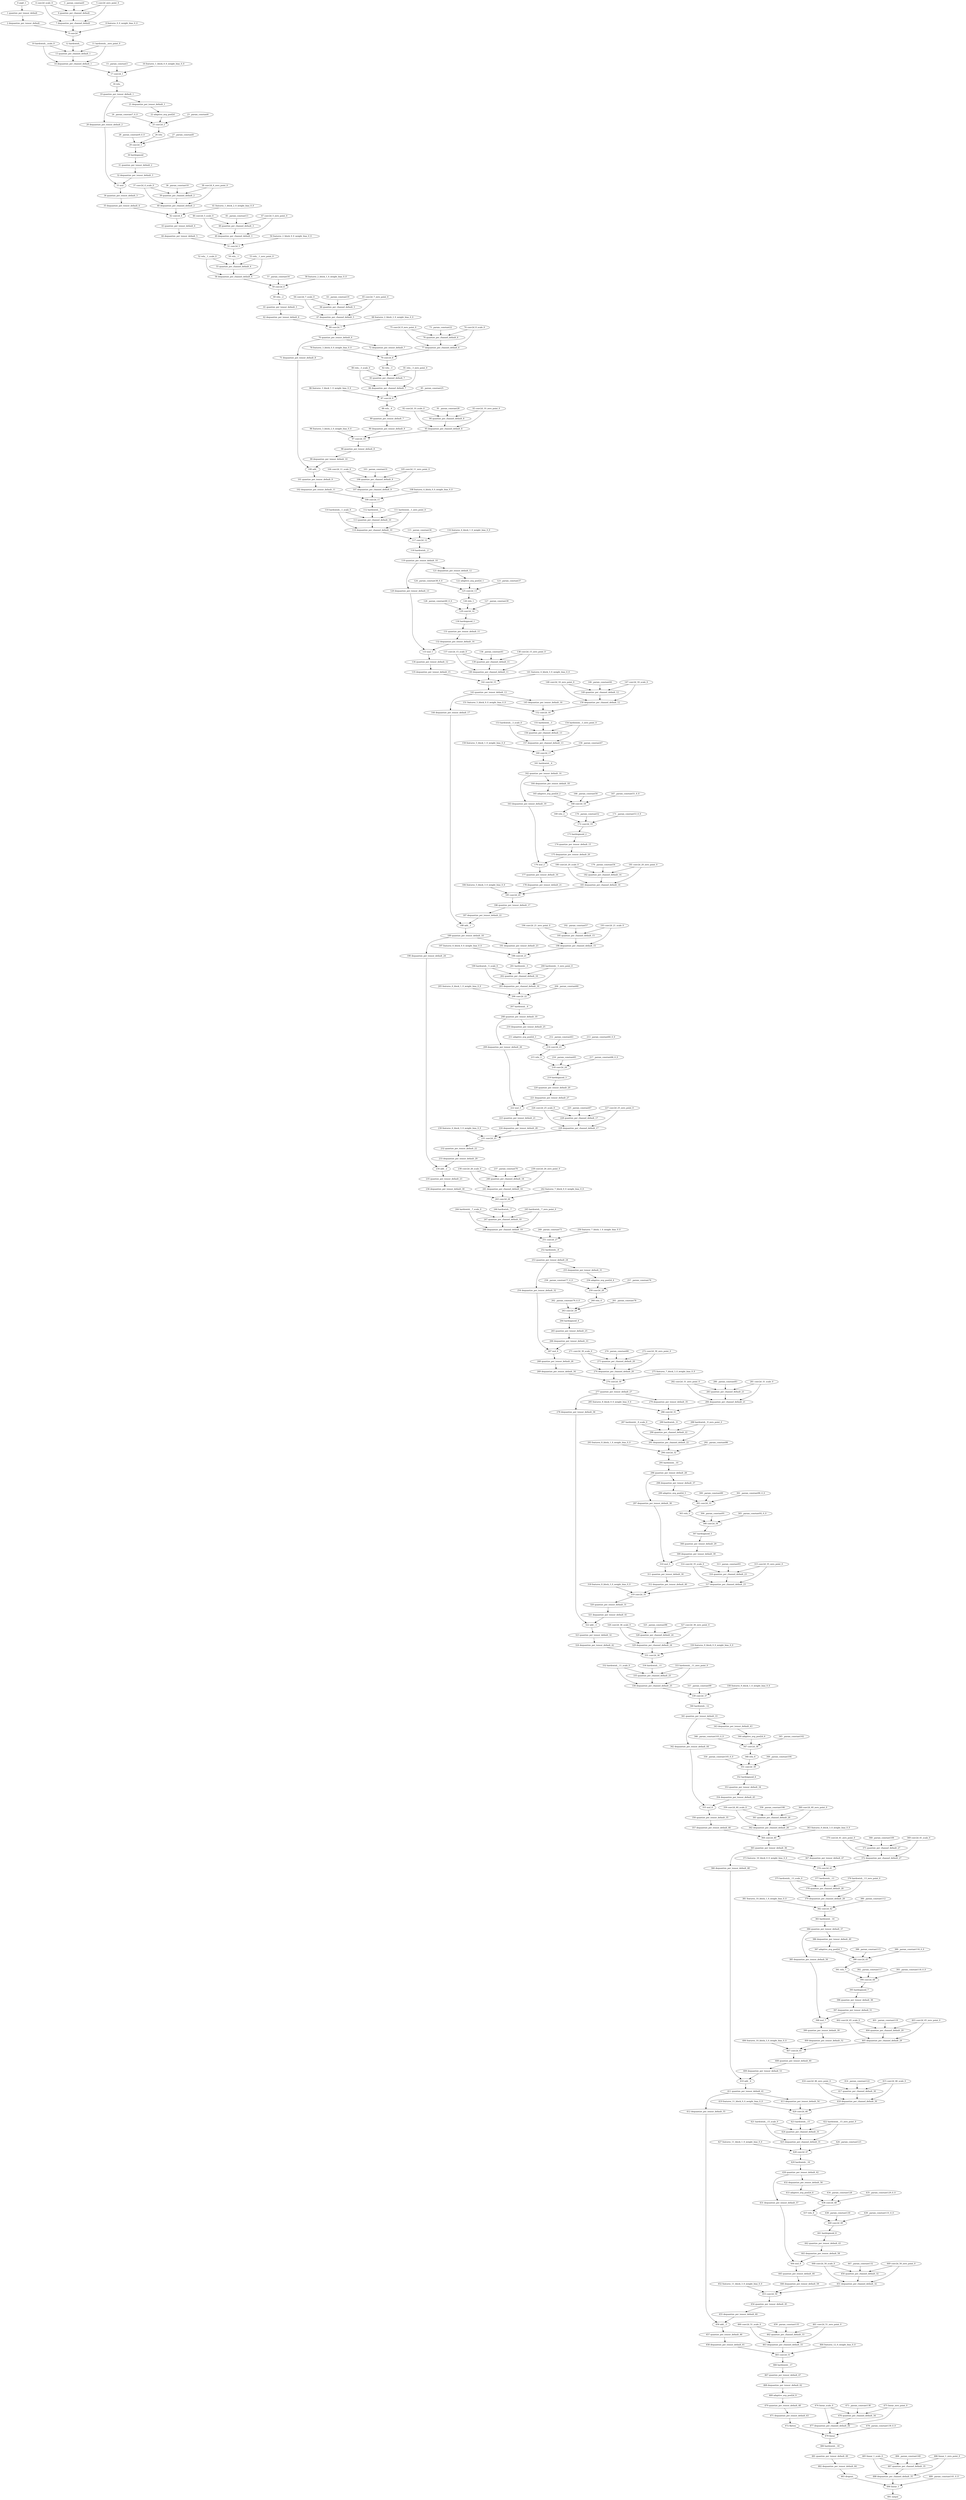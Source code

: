 strict digraph  {
"0 arg0_1" [id=0, type=input];
"1 quantize_per_tensor_default" [id=1, type=quantize_per_tensor];
"2 dequantize_per_tensor_default" [id=2, type=dequantize_per_tensor];
"3 _param_constant0" [id=3, type=get_attr];
"4 conv2d_scale_0" [id=4, type=get_attr];
"5 conv2d_zero_point_0" [id=5, type=get_attr];
"6 quantize_per_channel_default" [id=6, type=quantize_per_channel];
"7 dequantize_per_channel_default" [id=7, type=dequantize_per_channel];
"8 features_0_0_weight_bias_0_0" [id=8, type=get_attr];
"9 conv2d" [id=9, type=conv2d];
"10 hardswish__scale_0" [id=10, type=get_attr];
"11 hardswish__zero_point_0" [id=11, type=get_attr];
"12 hardswish_" [id=12, type=hardswish_];
"13 quantize_per_channel_default_1" [id=13, type=quantize_per_channel];
"14 dequantize_per_channel_default_1" [id=14, type=dequantize_per_channel];
"15 _param_constant3" [id=15, type=get_attr];
"16 features_1_block_0_0_weight_bias_0_0" [id=16, type=get_attr];
"17 conv2d_1" [id=17, type=conv2d];
"18 relu_" [id=18, type=relu_];
"19 quantize_per_tensor_default_1" [id=19, type=quantize_per_tensor];
"20 dequantize_per_tensor_default_2" [id=20, type=dequantize_per_tensor];
"21 dequantize_per_tensor_default_1" [id=21, type=dequantize_per_tensor];
"22 adaptive_avg_pool2d" [id=22, type=adaptive_avg_pool2d];
"23 _param_constant6" [id=23, type=get_attr];
"24 _param_constant7_0_0" [id=24, type=get_attr];
"25 conv2d_2" [id=25, type=conv2d];
"26 relu" [id=26, type=relu];
"27 _param_constant8" [id=27, type=get_attr];
"28 _param_constant9_0_0" [id=28, type=get_attr];
"29 conv2d_3" [id=29, type=conv2d];
"30 hardsigmoid" [id=30, type=hardsigmoid];
"31 quantize_per_tensor_default_2" [id=31, type=quantize_per_tensor];
"32 dequantize_per_tensor_default_3" [id=32, type=dequantize_per_tensor];
"33 mul" [id=33, type=mul];
"34 quantize_per_tensor_default_3" [id=34, type=quantize_per_tensor];
"35 dequantize_per_tensor_default_4" [id=35, type=dequantize_per_tensor];
"36 _param_constant10" [id=36, type=get_attr];
"37 conv2d_4_scale_0" [id=37, type=get_attr];
"38 conv2d_4_zero_point_0" [id=38, type=get_attr];
"39 quantize_per_channel_default_2" [id=39, type=quantize_per_channel];
"40 dequantize_per_channel_default_2" [id=40, type=dequantize_per_channel];
"41 features_1_block_2_0_weight_bias_0_0" [id=41, type=get_attr];
"42 conv2d_4" [id=42, type=conv2d];
"43 quantize_per_tensor_default_4" [id=43, type=quantize_per_tensor];
"44 dequantize_per_tensor_default_5" [id=44, type=dequantize_per_tensor];
"45 _param_constant13" [id=45, type=get_attr];
"46 conv2d_5_scale_0" [id=46, type=get_attr];
"47 conv2d_5_zero_point_0" [id=47, type=get_attr];
"48 quantize_per_channel_default_3" [id=48, type=quantize_per_channel];
"49 dequantize_per_channel_default_3" [id=49, type=dequantize_per_channel];
"50 features_2_block_0_0_weight_bias_0_0" [id=50, type=get_attr];
"51 conv2d_5" [id=51, type=conv2d];
"52 relu__1_scale_0" [id=52, type=get_attr];
"53 relu__1_zero_point_0" [id=53, type=get_attr];
"54 relu__1" [id=54, type=relu_];
"55 quantize_per_channel_default_4" [id=55, type=quantize_per_channel];
"56 dequantize_per_channel_default_4" [id=56, type=dequantize_per_channel];
"57 _param_constant16" [id=57, type=get_attr];
"58 features_2_block_1_0_weight_bias_0_0" [id=58, type=get_attr];
"59 conv2d_6" [id=59, type=conv2d];
"60 relu__2" [id=60, type=relu_];
"61 quantize_per_tensor_default_5" [id=61, type=quantize_per_tensor];
"62 dequantize_per_tensor_default_6" [id=62, type=dequantize_per_tensor];
"63 _param_constant19" [id=63, type=get_attr];
"64 conv2d_7_scale_0" [id=64, type=get_attr];
"65 conv2d_7_zero_point_0" [id=65, type=get_attr];
"66 quantize_per_channel_default_5" [id=66, type=quantize_per_channel];
"67 dequantize_per_channel_default_5" [id=67, type=dequantize_per_channel];
"68 features_2_block_2_0_weight_bias_0_0" [id=68, type=get_attr];
"69 conv2d_7" [id=69, type=conv2d];
"70 quantize_per_tensor_default_6" [id=70, type=quantize_per_tensor];
"71 dequantize_per_tensor_default_8" [id=71, type=dequantize_per_tensor];
"72 dequantize_per_tensor_default_7" [id=72, type=dequantize_per_tensor];
"73 _param_constant22" [id=73, type=get_attr];
"74 conv2d_8_scale_0" [id=74, type=get_attr];
"75 conv2d_8_zero_point_0" [id=75, type=get_attr];
"76 quantize_per_channel_default_6" [id=76, type=quantize_per_channel];
"77 dequantize_per_channel_default_6" [id=77, type=dequantize_per_channel];
"78 features_3_block_0_0_weight_bias_0_0" [id=78, type=get_attr];
"79 conv2d_8" [id=79, type=conv2d];
"80 relu__3_scale_0" [id=80, type=get_attr];
"81 relu__3_zero_point_0" [id=81, type=get_attr];
"82 relu__3" [id=82, type=relu_];
"83 quantize_per_channel_default_7" [id=83, type=quantize_per_channel];
"84 dequantize_per_channel_default_7" [id=84, type=dequantize_per_channel];
"85 _param_constant25" [id=85, type=get_attr];
"86 features_3_block_1_0_weight_bias_0_0" [id=86, type=get_attr];
"87 conv2d_9" [id=87, type=conv2d];
"88 relu__4" [id=88, type=relu_];
"89 quantize_per_tensor_default_7" [id=89, type=quantize_per_tensor];
"90 dequantize_per_tensor_default_9" [id=90, type=dequantize_per_tensor];
"91 _param_constant28" [id=91, type=get_attr];
"92 conv2d_10_scale_0" [id=92, type=get_attr];
"93 conv2d_10_zero_point_0" [id=93, type=get_attr];
"94 quantize_per_channel_default_8" [id=94, type=quantize_per_channel];
"95 dequantize_per_channel_default_8" [id=95, type=dequantize_per_channel];
"96 features_3_block_2_0_weight_bias_0_0" [id=96, type=get_attr];
"97 conv2d_10" [id=97, type=conv2d];
"98 quantize_per_tensor_default_8" [id=98, type=quantize_per_tensor];
"99 dequantize_per_tensor_default_10" [id=99, type=dequantize_per_tensor];
"100 add_" [id=100, type=add_];
"101 quantize_per_tensor_default_9" [id=101, type=quantize_per_tensor];
"102 dequantize_per_tensor_default_11" [id=102, type=dequantize_per_tensor];
"103 _param_constant31" [id=103, type=get_attr];
"104 conv2d_11_scale_0" [id=104, type=get_attr];
"105 conv2d_11_zero_point_0" [id=105, type=get_attr];
"106 quantize_per_channel_default_9" [id=106, type=quantize_per_channel];
"107 dequantize_per_channel_default_9" [id=107, type=dequantize_per_channel];
"108 features_4_block_0_0_weight_bias_0_0" [id=108, type=get_attr];
"109 conv2d_11" [id=109, type=conv2d];
"110 hardswish__1_scale_0" [id=110, type=get_attr];
"111 hardswish__1_zero_point_0" [id=111, type=get_attr];
"112 hardswish__1" [id=112, type=hardswish_];
"113 quantize_per_channel_default_10" [id=113, type=quantize_per_channel];
"114 dequantize_per_channel_default_10" [id=114, type=dequantize_per_channel];
"115 _param_constant34" [id=115, type=get_attr];
"116 features_4_block_1_0_weight_bias_0_0" [id=116, type=get_attr];
"117 conv2d_12" [id=117, type=conv2d];
"118 hardswish__2" [id=118, type=hardswish_];
"119 quantize_per_tensor_default_10" [id=119, type=quantize_per_tensor];
"120 dequantize_per_tensor_default_13" [id=120, type=dequantize_per_tensor];
"121 dequantize_per_tensor_default_12" [id=121, type=dequantize_per_tensor];
"122 adaptive_avg_pool2d_1" [id=122, type=adaptive_avg_pool2d];
"123 _param_constant37" [id=123, type=get_attr];
"124 _param_constant38_0_0" [id=124, type=get_attr];
"125 conv2d_13" [id=125, type=conv2d];
"126 relu_1" [id=126, type=relu];
"127 _param_constant39" [id=127, type=get_attr];
"128 _param_constant40_0_0" [id=128, type=get_attr];
"129 conv2d_14" [id=129, type=conv2d];
"130 hardsigmoid_1" [id=130, type=hardsigmoid];
"131 quantize_per_tensor_default_11" [id=131, type=quantize_per_tensor];
"132 dequantize_per_tensor_default_14" [id=132, type=dequantize_per_tensor];
"133 mul_1" [id=133, type=mul];
"134 quantize_per_tensor_default_12" [id=134, type=quantize_per_tensor];
"135 dequantize_per_tensor_default_15" [id=135, type=dequantize_per_tensor];
"136 _param_constant41" [id=136, type=get_attr];
"137 conv2d_15_scale_0" [id=137, type=get_attr];
"138 conv2d_15_zero_point_0" [id=138, type=get_attr];
"139 quantize_per_channel_default_11" [id=139, type=quantize_per_channel];
"140 dequantize_per_channel_default_11" [id=140, type=dequantize_per_channel];
"141 features_4_block_3_0_weight_bias_0_0" [id=141, type=get_attr];
"142 conv2d_15" [id=142, type=conv2d];
"143 quantize_per_tensor_default_13" [id=143, type=quantize_per_tensor];
"144 dequantize_per_tensor_default_17" [id=144, type=dequantize_per_tensor];
"145 dequantize_per_tensor_default_16" [id=145, type=dequantize_per_tensor];
"146 _param_constant44" [id=146, type=get_attr];
"147 conv2d_16_scale_0" [id=147, type=get_attr];
"148 conv2d_16_zero_point_0" [id=148, type=get_attr];
"149 quantize_per_channel_default_12" [id=149, type=quantize_per_channel];
"150 dequantize_per_channel_default_12" [id=150, type=dequantize_per_channel];
"151 features_5_block_0_0_weight_bias_0_0" [id=151, type=get_attr];
"152 conv2d_16" [id=152, type=conv2d];
"153 hardswish__3_scale_0" [id=153, type=get_attr];
"154 hardswish__3_zero_point_0" [id=154, type=get_attr];
"155 hardswish__3" [id=155, type=hardswish_];
"156 quantize_per_channel_default_13" [id=156, type=quantize_per_channel];
"157 dequantize_per_channel_default_13" [id=157, type=dequantize_per_channel];
"158 _param_constant47" [id=158, type=get_attr];
"159 features_5_block_1_0_weight_bias_0_0" [id=159, type=get_attr];
"160 conv2d_17" [id=160, type=conv2d];
"161 hardswish__4" [id=161, type=hardswish_];
"162 quantize_per_tensor_default_14" [id=162, type=quantize_per_tensor];
"163 dequantize_per_tensor_default_19" [id=163, type=dequantize_per_tensor];
"164 dequantize_per_tensor_default_18" [id=164, type=dequantize_per_tensor];
"165 adaptive_avg_pool2d_2" [id=165, type=adaptive_avg_pool2d];
"166 _param_constant50" [id=166, type=get_attr];
"167 _param_constant51_0_0" [id=167, type=get_attr];
"168 conv2d_18" [id=168, type=conv2d];
"169 relu_2" [id=169, type=relu];
"170 _param_constant52" [id=170, type=get_attr];
"171 _param_constant53_0_0" [id=171, type=get_attr];
"172 conv2d_19" [id=172, type=conv2d];
"173 hardsigmoid_2" [id=173, type=hardsigmoid];
"174 quantize_per_tensor_default_15" [id=174, type=quantize_per_tensor];
"175 dequantize_per_tensor_default_20" [id=175, type=dequantize_per_tensor];
"176 mul_2" [id=176, type=mul];
"177 quantize_per_tensor_default_16" [id=177, type=quantize_per_tensor];
"178 dequantize_per_tensor_default_21" [id=178, type=dequantize_per_tensor];
"179 _param_constant54" [id=179, type=get_attr];
"180 conv2d_20_scale_0" [id=180, type=get_attr];
"181 conv2d_20_zero_point_0" [id=181, type=get_attr];
"182 quantize_per_channel_default_14" [id=182, type=quantize_per_channel];
"183 dequantize_per_channel_default_14" [id=183, type=dequantize_per_channel];
"184 features_5_block_3_0_weight_bias_0_0" [id=184, type=get_attr];
"185 conv2d_20" [id=185, type=conv2d];
"186 quantize_per_tensor_default_17" [id=186, type=quantize_per_tensor];
"187 dequantize_per_tensor_default_22" [id=187, type=dequantize_per_tensor];
"188 add__1" [id=188, type=add_];
"189 quantize_per_tensor_default_18" [id=189, type=quantize_per_tensor];
"190 dequantize_per_tensor_default_24" [id=190, type=dequantize_per_tensor];
"191 dequantize_per_tensor_default_23" [id=191, type=dequantize_per_tensor];
"192 _param_constant57" [id=192, type=get_attr];
"193 conv2d_21_scale_0" [id=193, type=get_attr];
"194 conv2d_21_zero_point_0" [id=194, type=get_attr];
"195 quantize_per_channel_default_15" [id=195, type=quantize_per_channel];
"196 dequantize_per_channel_default_15" [id=196, type=dequantize_per_channel];
"197 features_6_block_0_0_weight_bias_0_0" [id=197, type=get_attr];
"198 conv2d_21" [id=198, type=conv2d];
"199 hardswish__5_scale_0" [id=199, type=get_attr];
"200 hardswish__5_zero_point_0" [id=200, type=get_attr];
"201 hardswish__5" [id=201, type=hardswish_];
"202 quantize_per_channel_default_16" [id=202, type=quantize_per_channel];
"203 dequantize_per_channel_default_16" [id=203, type=dequantize_per_channel];
"204 _param_constant60" [id=204, type=get_attr];
"205 features_6_block_1_0_weight_bias_0_0" [id=205, type=get_attr];
"206 conv2d_22" [id=206, type=conv2d];
"207 hardswish__6" [id=207, type=hardswish_];
"208 quantize_per_tensor_default_19" [id=208, type=quantize_per_tensor];
"209 dequantize_per_tensor_default_26" [id=209, type=dequantize_per_tensor];
"210 dequantize_per_tensor_default_25" [id=210, type=dequantize_per_tensor];
"211 adaptive_avg_pool2d_3" [id=211, type=adaptive_avg_pool2d];
"212 _param_constant63" [id=212, type=get_attr];
"213 _param_constant64_0_0" [id=213, type=get_attr];
"214 conv2d_23" [id=214, type=conv2d];
"215 relu_3" [id=215, type=relu];
"216 _param_constant65" [id=216, type=get_attr];
"217 _param_constant66_0_0" [id=217, type=get_attr];
"218 conv2d_24" [id=218, type=conv2d];
"219 hardsigmoid_3" [id=219, type=hardsigmoid];
"220 quantize_per_tensor_default_20" [id=220, type=quantize_per_tensor];
"221 dequantize_per_tensor_default_27" [id=221, type=dequantize_per_tensor];
"222 mul_3" [id=222, type=mul];
"223 quantize_per_tensor_default_21" [id=223, type=quantize_per_tensor];
"224 dequantize_per_tensor_default_28" [id=224, type=dequantize_per_tensor];
"225 _param_constant67" [id=225, type=get_attr];
"226 conv2d_25_scale_0" [id=226, type=get_attr];
"227 conv2d_25_zero_point_0" [id=227, type=get_attr];
"228 quantize_per_channel_default_17" [id=228, type=quantize_per_channel];
"229 dequantize_per_channel_default_17" [id=229, type=dequantize_per_channel];
"230 features_6_block_3_0_weight_bias_0_0" [id=230, type=get_attr];
"231 conv2d_25" [id=231, type=conv2d];
"232 quantize_per_tensor_default_22" [id=232, type=quantize_per_tensor];
"233 dequantize_per_tensor_default_29" [id=233, type=dequantize_per_tensor];
"234 add__2" [id=234, type=add_];
"235 quantize_per_tensor_default_23" [id=235, type=quantize_per_tensor];
"236 dequantize_per_tensor_default_30" [id=236, type=dequantize_per_tensor];
"237 _param_constant70" [id=237, type=get_attr];
"238 conv2d_26_scale_0" [id=238, type=get_attr];
"239 conv2d_26_zero_point_0" [id=239, type=get_attr];
"240 quantize_per_channel_default_18" [id=240, type=quantize_per_channel];
"241 dequantize_per_channel_default_18" [id=241, type=dequantize_per_channel];
"242 features_7_block_0_0_weight_bias_0_0" [id=242, type=get_attr];
"243 conv2d_26" [id=243, type=conv2d];
"244 hardswish__7_scale_0" [id=244, type=get_attr];
"245 hardswish__7_zero_point_0" [id=245, type=get_attr];
"246 hardswish__7" [id=246, type=hardswish_];
"247 quantize_per_channel_default_19" [id=247, type=quantize_per_channel];
"248 dequantize_per_channel_default_19" [id=248, type=dequantize_per_channel];
"249 _param_constant73" [id=249, type=get_attr];
"250 features_7_block_1_0_weight_bias_0_0" [id=250, type=get_attr];
"251 conv2d_27" [id=251, type=conv2d];
"252 hardswish__8" [id=252, type=hardswish_];
"253 quantize_per_tensor_default_24" [id=253, type=quantize_per_tensor];
"254 dequantize_per_tensor_default_32" [id=254, type=dequantize_per_tensor];
"255 dequantize_per_tensor_default_31" [id=255, type=dequantize_per_tensor];
"256 adaptive_avg_pool2d_4" [id=256, type=adaptive_avg_pool2d];
"257 _param_constant76" [id=257, type=get_attr];
"258 _param_constant77_0_0" [id=258, type=get_attr];
"259 conv2d_28" [id=259, type=conv2d];
"260 relu_4" [id=260, type=relu];
"261 _param_constant78" [id=261, type=get_attr];
"262 _param_constant79_0_0" [id=262, type=get_attr];
"263 conv2d_29" [id=263, type=conv2d];
"264 hardsigmoid_4" [id=264, type=hardsigmoid];
"265 quantize_per_tensor_default_25" [id=265, type=quantize_per_tensor];
"266 dequantize_per_tensor_default_33" [id=266, type=dequantize_per_tensor];
"267 mul_4" [id=267, type=mul];
"268 quantize_per_tensor_default_26" [id=268, type=quantize_per_tensor];
"269 dequantize_per_tensor_default_34" [id=269, type=dequantize_per_tensor];
"270 _param_constant80" [id=270, type=get_attr];
"271 conv2d_30_scale_0" [id=271, type=get_attr];
"272 conv2d_30_zero_point_0" [id=272, type=get_attr];
"273 quantize_per_channel_default_20" [id=273, type=quantize_per_channel];
"274 dequantize_per_channel_default_20" [id=274, type=dequantize_per_channel];
"275 features_7_block_3_0_weight_bias_0_0" [id=275, type=get_attr];
"276 conv2d_30" [id=276, type=conv2d];
"277 quantize_per_tensor_default_27" [id=277, type=quantize_per_tensor];
"278 dequantize_per_tensor_default_36" [id=278, type=dequantize_per_tensor];
"279 dequantize_per_tensor_default_35" [id=279, type=dequantize_per_tensor];
"280 _param_constant83" [id=280, type=get_attr];
"281 conv2d_31_scale_0" [id=281, type=get_attr];
"282 conv2d_31_zero_point_0" [id=282, type=get_attr];
"283 quantize_per_channel_default_21" [id=283, type=quantize_per_channel];
"284 dequantize_per_channel_default_21" [id=284, type=dequantize_per_channel];
"285 features_8_block_0_0_weight_bias_0_0" [id=285, type=get_attr];
"286 conv2d_31" [id=286, type=conv2d];
"287 hardswish__9_scale_0" [id=287, type=get_attr];
"288 hardswish__9_zero_point_0" [id=288, type=get_attr];
"289 hardswish__9" [id=289, type=hardswish_];
"290 quantize_per_channel_default_22" [id=290, type=quantize_per_channel];
"291 dequantize_per_channel_default_22" [id=291, type=dequantize_per_channel];
"292 _param_constant86" [id=292, type=get_attr];
"293 features_8_block_1_0_weight_bias_0_0" [id=293, type=get_attr];
"294 conv2d_32" [id=294, type=conv2d];
"295 hardswish__10" [id=295, type=hardswish_];
"296 quantize_per_tensor_default_28" [id=296, type=quantize_per_tensor];
"297 dequantize_per_tensor_default_38" [id=297, type=dequantize_per_tensor];
"298 dequantize_per_tensor_default_37" [id=298, type=dequantize_per_tensor];
"299 adaptive_avg_pool2d_5" [id=299, type=adaptive_avg_pool2d];
"300 _param_constant89" [id=300, type=get_attr];
"301 _param_constant90_0_0" [id=301, type=get_attr];
"302 conv2d_33" [id=302, type=conv2d];
"303 relu_5" [id=303, type=relu];
"304 _param_constant91" [id=304, type=get_attr];
"305 _param_constant92_0_0" [id=305, type=get_attr];
"306 conv2d_34" [id=306, type=conv2d];
"307 hardsigmoid_5" [id=307, type=hardsigmoid];
"308 quantize_per_tensor_default_29" [id=308, type=quantize_per_tensor];
"309 dequantize_per_tensor_default_39" [id=309, type=dequantize_per_tensor];
"310 mul_5" [id=310, type=mul];
"311 quantize_per_tensor_default_30" [id=311, type=quantize_per_tensor];
"312 dequantize_per_tensor_default_40" [id=312, type=dequantize_per_tensor];
"313 _param_constant93" [id=313, type=get_attr];
"314 conv2d_35_scale_0" [id=314, type=get_attr];
"315 conv2d_35_zero_point_0" [id=315, type=get_attr];
"316 quantize_per_channel_default_23" [id=316, type=quantize_per_channel];
"317 dequantize_per_channel_default_23" [id=317, type=dequantize_per_channel];
"318 features_8_block_3_0_weight_bias_0_0" [id=318, type=get_attr];
"319 conv2d_35" [id=319, type=conv2d];
"320 quantize_per_tensor_default_31" [id=320, type=quantize_per_tensor];
"321 dequantize_per_tensor_default_41" [id=321, type=dequantize_per_tensor];
"322 add__3" [id=322, type=add_];
"323 quantize_per_tensor_default_32" [id=323, type=quantize_per_tensor];
"324 dequantize_per_tensor_default_42" [id=324, type=dequantize_per_tensor];
"325 _param_constant96" [id=325, type=get_attr];
"326 conv2d_36_scale_0" [id=326, type=get_attr];
"327 conv2d_36_zero_point_0" [id=327, type=get_attr];
"328 quantize_per_channel_default_24" [id=328, type=quantize_per_channel];
"329 dequantize_per_channel_default_24" [id=329, type=dequantize_per_channel];
"330 features_9_block_0_0_weight_bias_0_0" [id=330, type=get_attr];
"331 conv2d_36" [id=331, type=conv2d];
"332 hardswish__11_scale_0" [id=332, type=get_attr];
"333 hardswish__11_zero_point_0" [id=333, type=get_attr];
"334 hardswish__11" [id=334, type=hardswish_];
"335 quantize_per_channel_default_25" [id=335, type=quantize_per_channel];
"336 dequantize_per_channel_default_25" [id=336, type=dequantize_per_channel];
"337 _param_constant99" [id=337, type=get_attr];
"338 features_9_block_1_0_weight_bias_0_0" [id=338, type=get_attr];
"339 conv2d_37" [id=339, type=conv2d];
"340 hardswish__12" [id=340, type=hardswish_];
"341 quantize_per_tensor_default_33" [id=341, type=quantize_per_tensor];
"342 dequantize_per_tensor_default_44" [id=342, type=dequantize_per_tensor];
"343 dequantize_per_tensor_default_43" [id=343, type=dequantize_per_tensor];
"344 adaptive_avg_pool2d_6" [id=344, type=adaptive_avg_pool2d];
"345 _param_constant102" [id=345, type=get_attr];
"346 _param_constant103_0_0" [id=346, type=get_attr];
"347 conv2d_38" [id=347, type=conv2d];
"348 relu_6" [id=348, type=relu];
"349 _param_constant104" [id=349, type=get_attr];
"350 _param_constant105_0_0" [id=350, type=get_attr];
"351 conv2d_39" [id=351, type=conv2d];
"352 hardsigmoid_6" [id=352, type=hardsigmoid];
"353 quantize_per_tensor_default_34" [id=353, type=quantize_per_tensor];
"354 dequantize_per_tensor_default_45" [id=354, type=dequantize_per_tensor];
"355 mul_6" [id=355, type=mul];
"356 quantize_per_tensor_default_35" [id=356, type=quantize_per_tensor];
"357 dequantize_per_tensor_default_46" [id=357, type=dequantize_per_tensor];
"358 _param_constant106" [id=358, type=get_attr];
"359 conv2d_40_scale_0" [id=359, type=get_attr];
"360 conv2d_40_zero_point_0" [id=360, type=get_attr];
"361 quantize_per_channel_default_26" [id=361, type=quantize_per_channel];
"362 dequantize_per_channel_default_26" [id=362, type=dequantize_per_channel];
"363 features_9_block_3_0_weight_bias_0_0" [id=363, type=get_attr];
"364 conv2d_40" [id=364, type=conv2d];
"365 quantize_per_tensor_default_36" [id=365, type=quantize_per_tensor];
"366 dequantize_per_tensor_default_48" [id=366, type=dequantize_per_tensor];
"367 dequantize_per_tensor_default_47" [id=367, type=dequantize_per_tensor];
"368 _param_constant109" [id=368, type=get_attr];
"369 conv2d_41_scale_0" [id=369, type=get_attr];
"370 conv2d_41_zero_point_0" [id=370, type=get_attr];
"371 quantize_per_channel_default_27" [id=371, type=quantize_per_channel];
"372 dequantize_per_channel_default_27" [id=372, type=dequantize_per_channel];
"373 features_10_block_0_0_weight_bias_0_0" [id=373, type=get_attr];
"374 conv2d_41" [id=374, type=conv2d];
"375 hardswish__13_scale_0" [id=375, type=get_attr];
"376 hardswish__13_zero_point_0" [id=376, type=get_attr];
"377 hardswish__13" [id=377, type=hardswish_];
"378 quantize_per_channel_default_28" [id=378, type=quantize_per_channel];
"379 dequantize_per_channel_default_28" [id=379, type=dequantize_per_channel];
"380 _param_constant112" [id=380, type=get_attr];
"381 features_10_block_1_0_weight_bias_0_0" [id=381, type=get_attr];
"382 conv2d_42" [id=382, type=conv2d];
"383 hardswish__14" [id=383, type=hardswish_];
"384 quantize_per_tensor_default_37" [id=384, type=quantize_per_tensor];
"385 dequantize_per_tensor_default_50" [id=385, type=dequantize_per_tensor];
"386 dequantize_per_tensor_default_49" [id=386, type=dequantize_per_tensor];
"387 adaptive_avg_pool2d_7" [id=387, type=adaptive_avg_pool2d];
"388 _param_constant115" [id=388, type=get_attr];
"389 _param_constant116_0_0" [id=389, type=get_attr];
"390 conv2d_43" [id=390, type=conv2d];
"391 relu_7" [id=391, type=relu];
"392 _param_constant117" [id=392, type=get_attr];
"393 _param_constant118_0_0" [id=393, type=get_attr];
"394 conv2d_44" [id=394, type=conv2d];
"395 hardsigmoid_7" [id=395, type=hardsigmoid];
"396 quantize_per_tensor_default_38" [id=396, type=quantize_per_tensor];
"397 dequantize_per_tensor_default_51" [id=397, type=dequantize_per_tensor];
"398 mul_7" [id=398, type=mul];
"399 quantize_per_tensor_default_39" [id=399, type=quantize_per_tensor];
"400 dequantize_per_tensor_default_52" [id=400, type=dequantize_per_tensor];
"401 _param_constant119" [id=401, type=get_attr];
"402 conv2d_45_scale_0" [id=402, type=get_attr];
"403 conv2d_45_zero_point_0" [id=403, type=get_attr];
"404 quantize_per_channel_default_29" [id=404, type=quantize_per_channel];
"405 dequantize_per_channel_default_29" [id=405, type=dequantize_per_channel];
"406 features_10_block_3_0_weight_bias_0_0" [id=406, type=get_attr];
"407 conv2d_45" [id=407, type=conv2d];
"408 quantize_per_tensor_default_40" [id=408, type=quantize_per_tensor];
"409 dequantize_per_tensor_default_53" [id=409, type=dequantize_per_tensor];
"410 add__4" [id=410, type=add_];
"411 quantize_per_tensor_default_41" [id=411, type=quantize_per_tensor];
"412 dequantize_per_tensor_default_55" [id=412, type=dequantize_per_tensor];
"413 dequantize_per_tensor_default_54" [id=413, type=dequantize_per_tensor];
"414 _param_constant122" [id=414, type=get_attr];
"415 conv2d_46_scale_0" [id=415, type=get_attr];
"416 conv2d_46_zero_point_0" [id=416, type=get_attr];
"417 quantize_per_channel_default_30" [id=417, type=quantize_per_channel];
"418 dequantize_per_channel_default_30" [id=418, type=dequantize_per_channel];
"419 features_11_block_0_0_weight_bias_0_0" [id=419, type=get_attr];
"420 conv2d_46" [id=420, type=conv2d];
"421 hardswish__15_scale_0" [id=421, type=get_attr];
"422 hardswish__15_zero_point_0" [id=422, type=get_attr];
"423 hardswish__15" [id=423, type=hardswish_];
"424 quantize_per_channel_default_31" [id=424, type=quantize_per_channel];
"425 dequantize_per_channel_default_31" [id=425, type=dequantize_per_channel];
"426 _param_constant125" [id=426, type=get_attr];
"427 features_11_block_1_0_weight_bias_0_0" [id=427, type=get_attr];
"428 conv2d_47" [id=428, type=conv2d];
"429 hardswish__16" [id=429, type=hardswish_];
"430 quantize_per_tensor_default_42" [id=430, type=quantize_per_tensor];
"431 dequantize_per_tensor_default_57" [id=431, type=dequantize_per_tensor];
"432 dequantize_per_tensor_default_56" [id=432, type=dequantize_per_tensor];
"433 adaptive_avg_pool2d_8" [id=433, type=adaptive_avg_pool2d];
"434 _param_constant128" [id=434, type=get_attr];
"435 _param_constant129_0_0" [id=435, type=get_attr];
"436 conv2d_48" [id=436, type=conv2d];
"437 relu_8" [id=437, type=relu];
"438 _param_constant130" [id=438, type=get_attr];
"439 _param_constant131_0_0" [id=439, type=get_attr];
"440 conv2d_49" [id=440, type=conv2d];
"441 hardsigmoid_8" [id=441, type=hardsigmoid];
"442 quantize_per_tensor_default_43" [id=442, type=quantize_per_tensor];
"443 dequantize_per_tensor_default_58" [id=443, type=dequantize_per_tensor];
"444 mul_8" [id=444, type=mul];
"445 quantize_per_tensor_default_44" [id=445, type=quantize_per_tensor];
"446 dequantize_per_tensor_default_59" [id=446, type=dequantize_per_tensor];
"447 _param_constant132" [id=447, type=get_attr];
"448 conv2d_50_scale_0" [id=448, type=get_attr];
"449 conv2d_50_zero_point_0" [id=449, type=get_attr];
"450 quantize_per_channel_default_32" [id=450, type=quantize_per_channel];
"451 dequantize_per_channel_default_32" [id=451, type=dequantize_per_channel];
"452 features_11_block_3_0_weight_bias_0_0" [id=452, type=get_attr];
"453 conv2d_50" [id=453, type=conv2d];
"454 quantize_per_tensor_default_45" [id=454, type=quantize_per_tensor];
"455 dequantize_per_tensor_default_60" [id=455, type=dequantize_per_tensor];
"456 add__5" [id=456, type=add_];
"457 quantize_per_tensor_default_46" [id=457, type=quantize_per_tensor];
"458 dequantize_per_tensor_default_61" [id=458, type=dequantize_per_tensor];
"459 _param_constant135" [id=459, type=get_attr];
"460 conv2d_51_scale_0" [id=460, type=get_attr];
"461 conv2d_51_zero_point_0" [id=461, type=get_attr];
"462 quantize_per_channel_default_33" [id=462, type=quantize_per_channel];
"463 dequantize_per_channel_default_33" [id=463, type=dequantize_per_channel];
"464 features_12_0_weight_bias_0_0" [id=464, type=get_attr];
"465 conv2d_51" [id=465, type=conv2d];
"466 hardswish__17" [id=466, type=hardswish_];
"467 quantize_per_tensor_default_47" [id=467, type=quantize_per_tensor];
"468 dequantize_per_tensor_default_62" [id=468, type=dequantize_per_tensor];
"469 adaptive_avg_pool2d_9" [id=469, type=adaptive_avg_pool2d];
"470 quantize_per_tensor_default_48" [id=470, type=quantize_per_tensor];
"471 dequantize_per_tensor_default_63" [id=471, type=dequantize_per_tensor];
"472 flatten" [id=472, type=flatten];
"473 _param_constant138" [id=473, type=get_attr];
"474 linear_scale_0" [id=474, type=get_attr];
"475 linear_zero_point_0" [id=475, type=get_attr];
"476 quantize_per_channel_default_34" [id=476, type=quantize_per_channel];
"477 dequantize_per_channel_default_34" [id=477, type=dequantize_per_channel];
"478 _param_constant139_0_0" [id=478, type=get_attr];
"479 linear" [id=479, type=linear];
"480 hardswish__18" [id=480, type=hardswish_];
"481 quantize_per_tensor_default_49" [id=481, type=quantize_per_tensor];
"482 dequantize_per_tensor_default_64" [id=482, type=dequantize_per_tensor];
"483 dropout_" [id=483, type=dropout_];
"484 _param_constant140" [id=484, type=get_attr];
"485 linear_1_scale_0" [id=485, type=get_attr];
"486 linear_1_zero_point_0" [id=486, type=get_attr];
"487 quantize_per_channel_default_35" [id=487, type=quantize_per_channel];
"488 dequantize_per_channel_default_35" [id=488, type=dequantize_per_channel];
"489 _param_constant141_0_0" [id=489, type=get_attr];
"490 linear_1" [id=490, type=linear];
"491 output" [id=491, type=output];
"0 arg0_1" -> "1 quantize_per_tensor_default";
"1 quantize_per_tensor_default" -> "2 dequantize_per_tensor_default";
"2 dequantize_per_tensor_default" -> "9 conv2d";
"3 _param_constant0" -> "6 quantize_per_channel_default";
"4 conv2d_scale_0" -> "6 quantize_per_channel_default";
"4 conv2d_scale_0" -> "7 dequantize_per_channel_default";
"5 conv2d_zero_point_0" -> "6 quantize_per_channel_default";
"5 conv2d_zero_point_0" -> "7 dequantize_per_channel_default";
"6 quantize_per_channel_default" -> "7 dequantize_per_channel_default";
"7 dequantize_per_channel_default" -> "9 conv2d";
"8 features_0_0_weight_bias_0_0" -> "9 conv2d";
"9 conv2d" -> "12 hardswish_";
"10 hardswish__scale_0" -> "13 quantize_per_channel_default_1";
"10 hardswish__scale_0" -> "14 dequantize_per_channel_default_1";
"11 hardswish__zero_point_0" -> "13 quantize_per_channel_default_1";
"11 hardswish__zero_point_0" -> "14 dequantize_per_channel_default_1";
"12 hardswish_" -> "13 quantize_per_channel_default_1";
"13 quantize_per_channel_default_1" -> "14 dequantize_per_channel_default_1";
"14 dequantize_per_channel_default_1" -> "17 conv2d_1";
"15 _param_constant3" -> "17 conv2d_1";
"16 features_1_block_0_0_weight_bias_0_0" -> "17 conv2d_1";
"17 conv2d_1" -> "18 relu_";
"18 relu_" -> "19 quantize_per_tensor_default_1";
"19 quantize_per_tensor_default_1" -> "20 dequantize_per_tensor_default_2";
"19 quantize_per_tensor_default_1" -> "21 dequantize_per_tensor_default_1";
"20 dequantize_per_tensor_default_2" -> "33 mul";
"21 dequantize_per_tensor_default_1" -> "22 adaptive_avg_pool2d";
"22 adaptive_avg_pool2d" -> "25 conv2d_2";
"23 _param_constant6" -> "25 conv2d_2";
"24 _param_constant7_0_0" -> "25 conv2d_2";
"25 conv2d_2" -> "26 relu";
"26 relu" -> "29 conv2d_3";
"27 _param_constant8" -> "29 conv2d_3";
"28 _param_constant9_0_0" -> "29 conv2d_3";
"29 conv2d_3" -> "30 hardsigmoid";
"30 hardsigmoid" -> "31 quantize_per_tensor_default_2";
"31 quantize_per_tensor_default_2" -> "32 dequantize_per_tensor_default_3";
"32 dequantize_per_tensor_default_3" -> "33 mul";
"33 mul" -> "34 quantize_per_tensor_default_3";
"34 quantize_per_tensor_default_3" -> "35 dequantize_per_tensor_default_4";
"35 dequantize_per_tensor_default_4" -> "42 conv2d_4";
"36 _param_constant10" -> "39 quantize_per_channel_default_2";
"37 conv2d_4_scale_0" -> "39 quantize_per_channel_default_2";
"37 conv2d_4_scale_0" -> "40 dequantize_per_channel_default_2";
"38 conv2d_4_zero_point_0" -> "39 quantize_per_channel_default_2";
"38 conv2d_4_zero_point_0" -> "40 dequantize_per_channel_default_2";
"39 quantize_per_channel_default_2" -> "40 dequantize_per_channel_default_2";
"40 dequantize_per_channel_default_2" -> "42 conv2d_4";
"41 features_1_block_2_0_weight_bias_0_0" -> "42 conv2d_4";
"42 conv2d_4" -> "43 quantize_per_tensor_default_4";
"43 quantize_per_tensor_default_4" -> "44 dequantize_per_tensor_default_5";
"44 dequantize_per_tensor_default_5" -> "51 conv2d_5";
"45 _param_constant13" -> "48 quantize_per_channel_default_3";
"46 conv2d_5_scale_0" -> "48 quantize_per_channel_default_3";
"46 conv2d_5_scale_0" -> "49 dequantize_per_channel_default_3";
"47 conv2d_5_zero_point_0" -> "48 quantize_per_channel_default_3";
"47 conv2d_5_zero_point_0" -> "49 dequantize_per_channel_default_3";
"48 quantize_per_channel_default_3" -> "49 dequantize_per_channel_default_3";
"49 dequantize_per_channel_default_3" -> "51 conv2d_5";
"50 features_2_block_0_0_weight_bias_0_0" -> "51 conv2d_5";
"51 conv2d_5" -> "54 relu__1";
"52 relu__1_scale_0" -> "55 quantize_per_channel_default_4";
"52 relu__1_scale_0" -> "56 dequantize_per_channel_default_4";
"53 relu__1_zero_point_0" -> "55 quantize_per_channel_default_4";
"53 relu__1_zero_point_0" -> "56 dequantize_per_channel_default_4";
"54 relu__1" -> "55 quantize_per_channel_default_4";
"55 quantize_per_channel_default_4" -> "56 dequantize_per_channel_default_4";
"56 dequantize_per_channel_default_4" -> "59 conv2d_6";
"57 _param_constant16" -> "59 conv2d_6";
"58 features_2_block_1_0_weight_bias_0_0" -> "59 conv2d_6";
"59 conv2d_6" -> "60 relu__2";
"60 relu__2" -> "61 quantize_per_tensor_default_5";
"61 quantize_per_tensor_default_5" -> "62 dequantize_per_tensor_default_6";
"62 dequantize_per_tensor_default_6" -> "69 conv2d_7";
"63 _param_constant19" -> "66 quantize_per_channel_default_5";
"64 conv2d_7_scale_0" -> "66 quantize_per_channel_default_5";
"64 conv2d_7_scale_0" -> "67 dequantize_per_channel_default_5";
"65 conv2d_7_zero_point_0" -> "66 quantize_per_channel_default_5";
"65 conv2d_7_zero_point_0" -> "67 dequantize_per_channel_default_5";
"66 quantize_per_channel_default_5" -> "67 dequantize_per_channel_default_5";
"67 dequantize_per_channel_default_5" -> "69 conv2d_7";
"68 features_2_block_2_0_weight_bias_0_0" -> "69 conv2d_7";
"69 conv2d_7" -> "70 quantize_per_tensor_default_6";
"70 quantize_per_tensor_default_6" -> "71 dequantize_per_tensor_default_8";
"70 quantize_per_tensor_default_6" -> "72 dequantize_per_tensor_default_7";
"71 dequantize_per_tensor_default_8" -> "100 add_";
"72 dequantize_per_tensor_default_7" -> "79 conv2d_8";
"73 _param_constant22" -> "76 quantize_per_channel_default_6";
"74 conv2d_8_scale_0" -> "76 quantize_per_channel_default_6";
"74 conv2d_8_scale_0" -> "77 dequantize_per_channel_default_6";
"75 conv2d_8_zero_point_0" -> "76 quantize_per_channel_default_6";
"75 conv2d_8_zero_point_0" -> "77 dequantize_per_channel_default_6";
"76 quantize_per_channel_default_6" -> "77 dequantize_per_channel_default_6";
"77 dequantize_per_channel_default_6" -> "79 conv2d_8";
"78 features_3_block_0_0_weight_bias_0_0" -> "79 conv2d_8";
"79 conv2d_8" -> "82 relu__3";
"80 relu__3_scale_0" -> "83 quantize_per_channel_default_7";
"80 relu__3_scale_0" -> "84 dequantize_per_channel_default_7";
"81 relu__3_zero_point_0" -> "83 quantize_per_channel_default_7";
"81 relu__3_zero_point_0" -> "84 dequantize_per_channel_default_7";
"82 relu__3" -> "83 quantize_per_channel_default_7";
"83 quantize_per_channel_default_7" -> "84 dequantize_per_channel_default_7";
"84 dequantize_per_channel_default_7" -> "87 conv2d_9";
"85 _param_constant25" -> "87 conv2d_9";
"86 features_3_block_1_0_weight_bias_0_0" -> "87 conv2d_9";
"87 conv2d_9" -> "88 relu__4";
"88 relu__4" -> "89 quantize_per_tensor_default_7";
"89 quantize_per_tensor_default_7" -> "90 dequantize_per_tensor_default_9";
"90 dequantize_per_tensor_default_9" -> "97 conv2d_10";
"91 _param_constant28" -> "94 quantize_per_channel_default_8";
"92 conv2d_10_scale_0" -> "94 quantize_per_channel_default_8";
"92 conv2d_10_scale_0" -> "95 dequantize_per_channel_default_8";
"93 conv2d_10_zero_point_0" -> "94 quantize_per_channel_default_8";
"93 conv2d_10_zero_point_0" -> "95 dequantize_per_channel_default_8";
"94 quantize_per_channel_default_8" -> "95 dequantize_per_channel_default_8";
"95 dequantize_per_channel_default_8" -> "97 conv2d_10";
"96 features_3_block_2_0_weight_bias_0_0" -> "97 conv2d_10";
"97 conv2d_10" -> "98 quantize_per_tensor_default_8";
"98 quantize_per_tensor_default_8" -> "99 dequantize_per_tensor_default_10";
"99 dequantize_per_tensor_default_10" -> "100 add_";
"100 add_" -> "101 quantize_per_tensor_default_9";
"101 quantize_per_tensor_default_9" -> "102 dequantize_per_tensor_default_11";
"102 dequantize_per_tensor_default_11" -> "109 conv2d_11";
"103 _param_constant31" -> "106 quantize_per_channel_default_9";
"104 conv2d_11_scale_0" -> "106 quantize_per_channel_default_9";
"104 conv2d_11_scale_0" -> "107 dequantize_per_channel_default_9";
"105 conv2d_11_zero_point_0" -> "106 quantize_per_channel_default_9";
"105 conv2d_11_zero_point_0" -> "107 dequantize_per_channel_default_9";
"106 quantize_per_channel_default_9" -> "107 dequantize_per_channel_default_9";
"107 dequantize_per_channel_default_9" -> "109 conv2d_11";
"108 features_4_block_0_0_weight_bias_0_0" -> "109 conv2d_11";
"109 conv2d_11" -> "112 hardswish__1";
"110 hardswish__1_scale_0" -> "113 quantize_per_channel_default_10";
"110 hardswish__1_scale_0" -> "114 dequantize_per_channel_default_10";
"111 hardswish__1_zero_point_0" -> "113 quantize_per_channel_default_10";
"111 hardswish__1_zero_point_0" -> "114 dequantize_per_channel_default_10";
"112 hardswish__1" -> "113 quantize_per_channel_default_10";
"113 quantize_per_channel_default_10" -> "114 dequantize_per_channel_default_10";
"114 dequantize_per_channel_default_10" -> "117 conv2d_12";
"115 _param_constant34" -> "117 conv2d_12";
"116 features_4_block_1_0_weight_bias_0_0" -> "117 conv2d_12";
"117 conv2d_12" -> "118 hardswish__2";
"118 hardswish__2" -> "119 quantize_per_tensor_default_10";
"119 quantize_per_tensor_default_10" -> "120 dequantize_per_tensor_default_13";
"119 quantize_per_tensor_default_10" -> "121 dequantize_per_tensor_default_12";
"120 dequantize_per_tensor_default_13" -> "133 mul_1";
"121 dequantize_per_tensor_default_12" -> "122 adaptive_avg_pool2d_1";
"122 adaptive_avg_pool2d_1" -> "125 conv2d_13";
"123 _param_constant37" -> "125 conv2d_13";
"124 _param_constant38_0_0" -> "125 conv2d_13";
"125 conv2d_13" -> "126 relu_1";
"126 relu_1" -> "129 conv2d_14";
"127 _param_constant39" -> "129 conv2d_14";
"128 _param_constant40_0_0" -> "129 conv2d_14";
"129 conv2d_14" -> "130 hardsigmoid_1";
"130 hardsigmoid_1" -> "131 quantize_per_tensor_default_11";
"131 quantize_per_tensor_default_11" -> "132 dequantize_per_tensor_default_14";
"132 dequantize_per_tensor_default_14" -> "133 mul_1";
"133 mul_1" -> "134 quantize_per_tensor_default_12";
"134 quantize_per_tensor_default_12" -> "135 dequantize_per_tensor_default_15";
"135 dequantize_per_tensor_default_15" -> "142 conv2d_15";
"136 _param_constant41" -> "139 quantize_per_channel_default_11";
"137 conv2d_15_scale_0" -> "139 quantize_per_channel_default_11";
"137 conv2d_15_scale_0" -> "140 dequantize_per_channel_default_11";
"138 conv2d_15_zero_point_0" -> "139 quantize_per_channel_default_11";
"138 conv2d_15_zero_point_0" -> "140 dequantize_per_channel_default_11";
"139 quantize_per_channel_default_11" -> "140 dequantize_per_channel_default_11";
"140 dequantize_per_channel_default_11" -> "142 conv2d_15";
"141 features_4_block_3_0_weight_bias_0_0" -> "142 conv2d_15";
"142 conv2d_15" -> "143 quantize_per_tensor_default_13";
"143 quantize_per_tensor_default_13" -> "144 dequantize_per_tensor_default_17";
"143 quantize_per_tensor_default_13" -> "145 dequantize_per_tensor_default_16";
"144 dequantize_per_tensor_default_17" -> "188 add__1";
"145 dequantize_per_tensor_default_16" -> "152 conv2d_16";
"146 _param_constant44" -> "149 quantize_per_channel_default_12";
"147 conv2d_16_scale_0" -> "149 quantize_per_channel_default_12";
"147 conv2d_16_scale_0" -> "150 dequantize_per_channel_default_12";
"148 conv2d_16_zero_point_0" -> "149 quantize_per_channel_default_12";
"148 conv2d_16_zero_point_0" -> "150 dequantize_per_channel_default_12";
"149 quantize_per_channel_default_12" -> "150 dequantize_per_channel_default_12";
"150 dequantize_per_channel_default_12" -> "152 conv2d_16";
"151 features_5_block_0_0_weight_bias_0_0" -> "152 conv2d_16";
"152 conv2d_16" -> "155 hardswish__3";
"153 hardswish__3_scale_0" -> "156 quantize_per_channel_default_13";
"153 hardswish__3_scale_0" -> "157 dequantize_per_channel_default_13";
"154 hardswish__3_zero_point_0" -> "156 quantize_per_channel_default_13";
"154 hardswish__3_zero_point_0" -> "157 dequantize_per_channel_default_13";
"155 hardswish__3" -> "156 quantize_per_channel_default_13";
"156 quantize_per_channel_default_13" -> "157 dequantize_per_channel_default_13";
"157 dequantize_per_channel_default_13" -> "160 conv2d_17";
"158 _param_constant47" -> "160 conv2d_17";
"159 features_5_block_1_0_weight_bias_0_0" -> "160 conv2d_17";
"160 conv2d_17" -> "161 hardswish__4";
"161 hardswish__4" -> "162 quantize_per_tensor_default_14";
"162 quantize_per_tensor_default_14" -> "163 dequantize_per_tensor_default_19";
"162 quantize_per_tensor_default_14" -> "164 dequantize_per_tensor_default_18";
"163 dequantize_per_tensor_default_19" -> "176 mul_2";
"164 dequantize_per_tensor_default_18" -> "165 adaptive_avg_pool2d_2";
"165 adaptive_avg_pool2d_2" -> "168 conv2d_18";
"166 _param_constant50" -> "168 conv2d_18";
"167 _param_constant51_0_0" -> "168 conv2d_18";
"168 conv2d_18" -> "169 relu_2";
"169 relu_2" -> "172 conv2d_19";
"170 _param_constant52" -> "172 conv2d_19";
"171 _param_constant53_0_0" -> "172 conv2d_19";
"172 conv2d_19" -> "173 hardsigmoid_2";
"173 hardsigmoid_2" -> "174 quantize_per_tensor_default_15";
"174 quantize_per_tensor_default_15" -> "175 dequantize_per_tensor_default_20";
"175 dequantize_per_tensor_default_20" -> "176 mul_2";
"176 mul_2" -> "177 quantize_per_tensor_default_16";
"177 quantize_per_tensor_default_16" -> "178 dequantize_per_tensor_default_21";
"178 dequantize_per_tensor_default_21" -> "185 conv2d_20";
"179 _param_constant54" -> "182 quantize_per_channel_default_14";
"180 conv2d_20_scale_0" -> "182 quantize_per_channel_default_14";
"180 conv2d_20_scale_0" -> "183 dequantize_per_channel_default_14";
"181 conv2d_20_zero_point_0" -> "182 quantize_per_channel_default_14";
"181 conv2d_20_zero_point_0" -> "183 dequantize_per_channel_default_14";
"182 quantize_per_channel_default_14" -> "183 dequantize_per_channel_default_14";
"183 dequantize_per_channel_default_14" -> "185 conv2d_20";
"184 features_5_block_3_0_weight_bias_0_0" -> "185 conv2d_20";
"185 conv2d_20" -> "186 quantize_per_tensor_default_17";
"186 quantize_per_tensor_default_17" -> "187 dequantize_per_tensor_default_22";
"187 dequantize_per_tensor_default_22" -> "188 add__1";
"188 add__1" -> "189 quantize_per_tensor_default_18";
"189 quantize_per_tensor_default_18" -> "190 dequantize_per_tensor_default_24";
"189 quantize_per_tensor_default_18" -> "191 dequantize_per_tensor_default_23";
"190 dequantize_per_tensor_default_24" -> "234 add__2";
"191 dequantize_per_tensor_default_23" -> "198 conv2d_21";
"192 _param_constant57" -> "195 quantize_per_channel_default_15";
"193 conv2d_21_scale_0" -> "195 quantize_per_channel_default_15";
"193 conv2d_21_scale_0" -> "196 dequantize_per_channel_default_15";
"194 conv2d_21_zero_point_0" -> "195 quantize_per_channel_default_15";
"194 conv2d_21_zero_point_0" -> "196 dequantize_per_channel_default_15";
"195 quantize_per_channel_default_15" -> "196 dequantize_per_channel_default_15";
"196 dequantize_per_channel_default_15" -> "198 conv2d_21";
"197 features_6_block_0_0_weight_bias_0_0" -> "198 conv2d_21";
"198 conv2d_21" -> "201 hardswish__5";
"199 hardswish__5_scale_0" -> "202 quantize_per_channel_default_16";
"199 hardswish__5_scale_0" -> "203 dequantize_per_channel_default_16";
"200 hardswish__5_zero_point_0" -> "202 quantize_per_channel_default_16";
"200 hardswish__5_zero_point_0" -> "203 dequantize_per_channel_default_16";
"201 hardswish__5" -> "202 quantize_per_channel_default_16";
"202 quantize_per_channel_default_16" -> "203 dequantize_per_channel_default_16";
"203 dequantize_per_channel_default_16" -> "206 conv2d_22";
"204 _param_constant60" -> "206 conv2d_22";
"205 features_6_block_1_0_weight_bias_0_0" -> "206 conv2d_22";
"206 conv2d_22" -> "207 hardswish__6";
"207 hardswish__6" -> "208 quantize_per_tensor_default_19";
"208 quantize_per_tensor_default_19" -> "209 dequantize_per_tensor_default_26";
"208 quantize_per_tensor_default_19" -> "210 dequantize_per_tensor_default_25";
"209 dequantize_per_tensor_default_26" -> "222 mul_3";
"210 dequantize_per_tensor_default_25" -> "211 adaptive_avg_pool2d_3";
"211 adaptive_avg_pool2d_3" -> "214 conv2d_23";
"212 _param_constant63" -> "214 conv2d_23";
"213 _param_constant64_0_0" -> "214 conv2d_23";
"214 conv2d_23" -> "215 relu_3";
"215 relu_3" -> "218 conv2d_24";
"216 _param_constant65" -> "218 conv2d_24";
"217 _param_constant66_0_0" -> "218 conv2d_24";
"218 conv2d_24" -> "219 hardsigmoid_3";
"219 hardsigmoid_3" -> "220 quantize_per_tensor_default_20";
"220 quantize_per_tensor_default_20" -> "221 dequantize_per_tensor_default_27";
"221 dequantize_per_tensor_default_27" -> "222 mul_3";
"222 mul_3" -> "223 quantize_per_tensor_default_21";
"223 quantize_per_tensor_default_21" -> "224 dequantize_per_tensor_default_28";
"224 dequantize_per_tensor_default_28" -> "231 conv2d_25";
"225 _param_constant67" -> "228 quantize_per_channel_default_17";
"226 conv2d_25_scale_0" -> "228 quantize_per_channel_default_17";
"226 conv2d_25_scale_0" -> "229 dequantize_per_channel_default_17";
"227 conv2d_25_zero_point_0" -> "228 quantize_per_channel_default_17";
"227 conv2d_25_zero_point_0" -> "229 dequantize_per_channel_default_17";
"228 quantize_per_channel_default_17" -> "229 dequantize_per_channel_default_17";
"229 dequantize_per_channel_default_17" -> "231 conv2d_25";
"230 features_6_block_3_0_weight_bias_0_0" -> "231 conv2d_25";
"231 conv2d_25" -> "232 quantize_per_tensor_default_22";
"232 quantize_per_tensor_default_22" -> "233 dequantize_per_tensor_default_29";
"233 dequantize_per_tensor_default_29" -> "234 add__2";
"234 add__2" -> "235 quantize_per_tensor_default_23";
"235 quantize_per_tensor_default_23" -> "236 dequantize_per_tensor_default_30";
"236 dequantize_per_tensor_default_30" -> "243 conv2d_26";
"237 _param_constant70" -> "240 quantize_per_channel_default_18";
"238 conv2d_26_scale_0" -> "240 quantize_per_channel_default_18";
"238 conv2d_26_scale_0" -> "241 dequantize_per_channel_default_18";
"239 conv2d_26_zero_point_0" -> "240 quantize_per_channel_default_18";
"239 conv2d_26_zero_point_0" -> "241 dequantize_per_channel_default_18";
"240 quantize_per_channel_default_18" -> "241 dequantize_per_channel_default_18";
"241 dequantize_per_channel_default_18" -> "243 conv2d_26";
"242 features_7_block_0_0_weight_bias_0_0" -> "243 conv2d_26";
"243 conv2d_26" -> "246 hardswish__7";
"244 hardswish__7_scale_0" -> "247 quantize_per_channel_default_19";
"244 hardswish__7_scale_0" -> "248 dequantize_per_channel_default_19";
"245 hardswish__7_zero_point_0" -> "247 quantize_per_channel_default_19";
"245 hardswish__7_zero_point_0" -> "248 dequantize_per_channel_default_19";
"246 hardswish__7" -> "247 quantize_per_channel_default_19";
"247 quantize_per_channel_default_19" -> "248 dequantize_per_channel_default_19";
"248 dequantize_per_channel_default_19" -> "251 conv2d_27";
"249 _param_constant73" -> "251 conv2d_27";
"250 features_7_block_1_0_weight_bias_0_0" -> "251 conv2d_27";
"251 conv2d_27" -> "252 hardswish__8";
"252 hardswish__8" -> "253 quantize_per_tensor_default_24";
"253 quantize_per_tensor_default_24" -> "254 dequantize_per_tensor_default_32";
"253 quantize_per_tensor_default_24" -> "255 dequantize_per_tensor_default_31";
"254 dequantize_per_tensor_default_32" -> "267 mul_4";
"255 dequantize_per_tensor_default_31" -> "256 adaptive_avg_pool2d_4";
"256 adaptive_avg_pool2d_4" -> "259 conv2d_28";
"257 _param_constant76" -> "259 conv2d_28";
"258 _param_constant77_0_0" -> "259 conv2d_28";
"259 conv2d_28" -> "260 relu_4";
"260 relu_4" -> "263 conv2d_29";
"261 _param_constant78" -> "263 conv2d_29";
"262 _param_constant79_0_0" -> "263 conv2d_29";
"263 conv2d_29" -> "264 hardsigmoid_4";
"264 hardsigmoid_4" -> "265 quantize_per_tensor_default_25";
"265 quantize_per_tensor_default_25" -> "266 dequantize_per_tensor_default_33";
"266 dequantize_per_tensor_default_33" -> "267 mul_4";
"267 mul_4" -> "268 quantize_per_tensor_default_26";
"268 quantize_per_tensor_default_26" -> "269 dequantize_per_tensor_default_34";
"269 dequantize_per_tensor_default_34" -> "276 conv2d_30";
"270 _param_constant80" -> "273 quantize_per_channel_default_20";
"271 conv2d_30_scale_0" -> "273 quantize_per_channel_default_20";
"271 conv2d_30_scale_0" -> "274 dequantize_per_channel_default_20";
"272 conv2d_30_zero_point_0" -> "273 quantize_per_channel_default_20";
"272 conv2d_30_zero_point_0" -> "274 dequantize_per_channel_default_20";
"273 quantize_per_channel_default_20" -> "274 dequantize_per_channel_default_20";
"274 dequantize_per_channel_default_20" -> "276 conv2d_30";
"275 features_7_block_3_0_weight_bias_0_0" -> "276 conv2d_30";
"276 conv2d_30" -> "277 quantize_per_tensor_default_27";
"277 quantize_per_tensor_default_27" -> "278 dequantize_per_tensor_default_36";
"277 quantize_per_tensor_default_27" -> "279 dequantize_per_tensor_default_35";
"278 dequantize_per_tensor_default_36" -> "322 add__3";
"279 dequantize_per_tensor_default_35" -> "286 conv2d_31";
"280 _param_constant83" -> "283 quantize_per_channel_default_21";
"281 conv2d_31_scale_0" -> "283 quantize_per_channel_default_21";
"281 conv2d_31_scale_0" -> "284 dequantize_per_channel_default_21";
"282 conv2d_31_zero_point_0" -> "283 quantize_per_channel_default_21";
"282 conv2d_31_zero_point_0" -> "284 dequantize_per_channel_default_21";
"283 quantize_per_channel_default_21" -> "284 dequantize_per_channel_default_21";
"284 dequantize_per_channel_default_21" -> "286 conv2d_31";
"285 features_8_block_0_0_weight_bias_0_0" -> "286 conv2d_31";
"286 conv2d_31" -> "289 hardswish__9";
"287 hardswish__9_scale_0" -> "290 quantize_per_channel_default_22";
"287 hardswish__9_scale_0" -> "291 dequantize_per_channel_default_22";
"288 hardswish__9_zero_point_0" -> "290 quantize_per_channel_default_22";
"288 hardswish__9_zero_point_0" -> "291 dequantize_per_channel_default_22";
"289 hardswish__9" -> "290 quantize_per_channel_default_22";
"290 quantize_per_channel_default_22" -> "291 dequantize_per_channel_default_22";
"291 dequantize_per_channel_default_22" -> "294 conv2d_32";
"292 _param_constant86" -> "294 conv2d_32";
"293 features_8_block_1_0_weight_bias_0_0" -> "294 conv2d_32";
"294 conv2d_32" -> "295 hardswish__10";
"295 hardswish__10" -> "296 quantize_per_tensor_default_28";
"296 quantize_per_tensor_default_28" -> "297 dequantize_per_tensor_default_38";
"296 quantize_per_tensor_default_28" -> "298 dequantize_per_tensor_default_37";
"297 dequantize_per_tensor_default_38" -> "310 mul_5";
"298 dequantize_per_tensor_default_37" -> "299 adaptive_avg_pool2d_5";
"299 adaptive_avg_pool2d_5" -> "302 conv2d_33";
"300 _param_constant89" -> "302 conv2d_33";
"301 _param_constant90_0_0" -> "302 conv2d_33";
"302 conv2d_33" -> "303 relu_5";
"303 relu_5" -> "306 conv2d_34";
"304 _param_constant91" -> "306 conv2d_34";
"305 _param_constant92_0_0" -> "306 conv2d_34";
"306 conv2d_34" -> "307 hardsigmoid_5";
"307 hardsigmoid_5" -> "308 quantize_per_tensor_default_29";
"308 quantize_per_tensor_default_29" -> "309 dequantize_per_tensor_default_39";
"309 dequantize_per_tensor_default_39" -> "310 mul_5";
"310 mul_5" -> "311 quantize_per_tensor_default_30";
"311 quantize_per_tensor_default_30" -> "312 dequantize_per_tensor_default_40";
"312 dequantize_per_tensor_default_40" -> "319 conv2d_35";
"313 _param_constant93" -> "316 quantize_per_channel_default_23";
"314 conv2d_35_scale_0" -> "316 quantize_per_channel_default_23";
"314 conv2d_35_scale_0" -> "317 dequantize_per_channel_default_23";
"315 conv2d_35_zero_point_0" -> "316 quantize_per_channel_default_23";
"315 conv2d_35_zero_point_0" -> "317 dequantize_per_channel_default_23";
"316 quantize_per_channel_default_23" -> "317 dequantize_per_channel_default_23";
"317 dequantize_per_channel_default_23" -> "319 conv2d_35";
"318 features_8_block_3_0_weight_bias_0_0" -> "319 conv2d_35";
"319 conv2d_35" -> "320 quantize_per_tensor_default_31";
"320 quantize_per_tensor_default_31" -> "321 dequantize_per_tensor_default_41";
"321 dequantize_per_tensor_default_41" -> "322 add__3";
"322 add__3" -> "323 quantize_per_tensor_default_32";
"323 quantize_per_tensor_default_32" -> "324 dequantize_per_tensor_default_42";
"324 dequantize_per_tensor_default_42" -> "331 conv2d_36";
"325 _param_constant96" -> "328 quantize_per_channel_default_24";
"326 conv2d_36_scale_0" -> "328 quantize_per_channel_default_24";
"326 conv2d_36_scale_0" -> "329 dequantize_per_channel_default_24";
"327 conv2d_36_zero_point_0" -> "328 quantize_per_channel_default_24";
"327 conv2d_36_zero_point_0" -> "329 dequantize_per_channel_default_24";
"328 quantize_per_channel_default_24" -> "329 dequantize_per_channel_default_24";
"329 dequantize_per_channel_default_24" -> "331 conv2d_36";
"330 features_9_block_0_0_weight_bias_0_0" -> "331 conv2d_36";
"331 conv2d_36" -> "334 hardswish__11";
"332 hardswish__11_scale_0" -> "335 quantize_per_channel_default_25";
"332 hardswish__11_scale_0" -> "336 dequantize_per_channel_default_25";
"333 hardswish__11_zero_point_0" -> "335 quantize_per_channel_default_25";
"333 hardswish__11_zero_point_0" -> "336 dequantize_per_channel_default_25";
"334 hardswish__11" -> "335 quantize_per_channel_default_25";
"335 quantize_per_channel_default_25" -> "336 dequantize_per_channel_default_25";
"336 dequantize_per_channel_default_25" -> "339 conv2d_37";
"337 _param_constant99" -> "339 conv2d_37";
"338 features_9_block_1_0_weight_bias_0_0" -> "339 conv2d_37";
"339 conv2d_37" -> "340 hardswish__12";
"340 hardswish__12" -> "341 quantize_per_tensor_default_33";
"341 quantize_per_tensor_default_33" -> "342 dequantize_per_tensor_default_44";
"341 quantize_per_tensor_default_33" -> "343 dequantize_per_tensor_default_43";
"342 dequantize_per_tensor_default_44" -> "355 mul_6";
"343 dequantize_per_tensor_default_43" -> "344 adaptive_avg_pool2d_6";
"344 adaptive_avg_pool2d_6" -> "347 conv2d_38";
"345 _param_constant102" -> "347 conv2d_38";
"346 _param_constant103_0_0" -> "347 conv2d_38";
"347 conv2d_38" -> "348 relu_6";
"348 relu_6" -> "351 conv2d_39";
"349 _param_constant104" -> "351 conv2d_39";
"350 _param_constant105_0_0" -> "351 conv2d_39";
"351 conv2d_39" -> "352 hardsigmoid_6";
"352 hardsigmoid_6" -> "353 quantize_per_tensor_default_34";
"353 quantize_per_tensor_default_34" -> "354 dequantize_per_tensor_default_45";
"354 dequantize_per_tensor_default_45" -> "355 mul_6";
"355 mul_6" -> "356 quantize_per_tensor_default_35";
"356 quantize_per_tensor_default_35" -> "357 dequantize_per_tensor_default_46";
"357 dequantize_per_tensor_default_46" -> "364 conv2d_40";
"358 _param_constant106" -> "361 quantize_per_channel_default_26";
"359 conv2d_40_scale_0" -> "361 quantize_per_channel_default_26";
"359 conv2d_40_scale_0" -> "362 dequantize_per_channel_default_26";
"360 conv2d_40_zero_point_0" -> "361 quantize_per_channel_default_26";
"360 conv2d_40_zero_point_0" -> "362 dequantize_per_channel_default_26";
"361 quantize_per_channel_default_26" -> "362 dequantize_per_channel_default_26";
"362 dequantize_per_channel_default_26" -> "364 conv2d_40";
"363 features_9_block_3_0_weight_bias_0_0" -> "364 conv2d_40";
"364 conv2d_40" -> "365 quantize_per_tensor_default_36";
"365 quantize_per_tensor_default_36" -> "366 dequantize_per_tensor_default_48";
"365 quantize_per_tensor_default_36" -> "367 dequantize_per_tensor_default_47";
"366 dequantize_per_tensor_default_48" -> "410 add__4";
"367 dequantize_per_tensor_default_47" -> "374 conv2d_41";
"368 _param_constant109" -> "371 quantize_per_channel_default_27";
"369 conv2d_41_scale_0" -> "371 quantize_per_channel_default_27";
"369 conv2d_41_scale_0" -> "372 dequantize_per_channel_default_27";
"370 conv2d_41_zero_point_0" -> "371 quantize_per_channel_default_27";
"370 conv2d_41_zero_point_0" -> "372 dequantize_per_channel_default_27";
"371 quantize_per_channel_default_27" -> "372 dequantize_per_channel_default_27";
"372 dequantize_per_channel_default_27" -> "374 conv2d_41";
"373 features_10_block_0_0_weight_bias_0_0" -> "374 conv2d_41";
"374 conv2d_41" -> "377 hardswish__13";
"375 hardswish__13_scale_0" -> "378 quantize_per_channel_default_28";
"375 hardswish__13_scale_0" -> "379 dequantize_per_channel_default_28";
"376 hardswish__13_zero_point_0" -> "378 quantize_per_channel_default_28";
"376 hardswish__13_zero_point_0" -> "379 dequantize_per_channel_default_28";
"377 hardswish__13" -> "378 quantize_per_channel_default_28";
"378 quantize_per_channel_default_28" -> "379 dequantize_per_channel_default_28";
"379 dequantize_per_channel_default_28" -> "382 conv2d_42";
"380 _param_constant112" -> "382 conv2d_42";
"381 features_10_block_1_0_weight_bias_0_0" -> "382 conv2d_42";
"382 conv2d_42" -> "383 hardswish__14";
"383 hardswish__14" -> "384 quantize_per_tensor_default_37";
"384 quantize_per_tensor_default_37" -> "385 dequantize_per_tensor_default_50";
"384 quantize_per_tensor_default_37" -> "386 dequantize_per_tensor_default_49";
"385 dequantize_per_tensor_default_50" -> "398 mul_7";
"386 dequantize_per_tensor_default_49" -> "387 adaptive_avg_pool2d_7";
"387 adaptive_avg_pool2d_7" -> "390 conv2d_43";
"388 _param_constant115" -> "390 conv2d_43";
"389 _param_constant116_0_0" -> "390 conv2d_43";
"390 conv2d_43" -> "391 relu_7";
"391 relu_7" -> "394 conv2d_44";
"392 _param_constant117" -> "394 conv2d_44";
"393 _param_constant118_0_0" -> "394 conv2d_44";
"394 conv2d_44" -> "395 hardsigmoid_7";
"395 hardsigmoid_7" -> "396 quantize_per_tensor_default_38";
"396 quantize_per_tensor_default_38" -> "397 dequantize_per_tensor_default_51";
"397 dequantize_per_tensor_default_51" -> "398 mul_7";
"398 mul_7" -> "399 quantize_per_tensor_default_39";
"399 quantize_per_tensor_default_39" -> "400 dequantize_per_tensor_default_52";
"400 dequantize_per_tensor_default_52" -> "407 conv2d_45";
"401 _param_constant119" -> "404 quantize_per_channel_default_29";
"402 conv2d_45_scale_0" -> "404 quantize_per_channel_default_29";
"402 conv2d_45_scale_0" -> "405 dequantize_per_channel_default_29";
"403 conv2d_45_zero_point_0" -> "404 quantize_per_channel_default_29";
"403 conv2d_45_zero_point_0" -> "405 dequantize_per_channel_default_29";
"404 quantize_per_channel_default_29" -> "405 dequantize_per_channel_default_29";
"405 dequantize_per_channel_default_29" -> "407 conv2d_45";
"406 features_10_block_3_0_weight_bias_0_0" -> "407 conv2d_45";
"407 conv2d_45" -> "408 quantize_per_tensor_default_40";
"408 quantize_per_tensor_default_40" -> "409 dequantize_per_tensor_default_53";
"409 dequantize_per_tensor_default_53" -> "410 add__4";
"410 add__4" -> "411 quantize_per_tensor_default_41";
"411 quantize_per_tensor_default_41" -> "412 dequantize_per_tensor_default_55";
"411 quantize_per_tensor_default_41" -> "413 dequantize_per_tensor_default_54";
"412 dequantize_per_tensor_default_55" -> "456 add__5";
"413 dequantize_per_tensor_default_54" -> "420 conv2d_46";
"414 _param_constant122" -> "417 quantize_per_channel_default_30";
"415 conv2d_46_scale_0" -> "417 quantize_per_channel_default_30";
"415 conv2d_46_scale_0" -> "418 dequantize_per_channel_default_30";
"416 conv2d_46_zero_point_0" -> "417 quantize_per_channel_default_30";
"416 conv2d_46_zero_point_0" -> "418 dequantize_per_channel_default_30";
"417 quantize_per_channel_default_30" -> "418 dequantize_per_channel_default_30";
"418 dequantize_per_channel_default_30" -> "420 conv2d_46";
"419 features_11_block_0_0_weight_bias_0_0" -> "420 conv2d_46";
"420 conv2d_46" -> "423 hardswish__15";
"421 hardswish__15_scale_0" -> "424 quantize_per_channel_default_31";
"421 hardswish__15_scale_0" -> "425 dequantize_per_channel_default_31";
"422 hardswish__15_zero_point_0" -> "424 quantize_per_channel_default_31";
"422 hardswish__15_zero_point_0" -> "425 dequantize_per_channel_default_31";
"423 hardswish__15" -> "424 quantize_per_channel_default_31";
"424 quantize_per_channel_default_31" -> "425 dequantize_per_channel_default_31";
"425 dequantize_per_channel_default_31" -> "428 conv2d_47";
"426 _param_constant125" -> "428 conv2d_47";
"427 features_11_block_1_0_weight_bias_0_0" -> "428 conv2d_47";
"428 conv2d_47" -> "429 hardswish__16";
"429 hardswish__16" -> "430 quantize_per_tensor_default_42";
"430 quantize_per_tensor_default_42" -> "431 dequantize_per_tensor_default_57";
"430 quantize_per_tensor_default_42" -> "432 dequantize_per_tensor_default_56";
"431 dequantize_per_tensor_default_57" -> "444 mul_8";
"432 dequantize_per_tensor_default_56" -> "433 adaptive_avg_pool2d_8";
"433 adaptive_avg_pool2d_8" -> "436 conv2d_48";
"434 _param_constant128" -> "436 conv2d_48";
"435 _param_constant129_0_0" -> "436 conv2d_48";
"436 conv2d_48" -> "437 relu_8";
"437 relu_8" -> "440 conv2d_49";
"438 _param_constant130" -> "440 conv2d_49";
"439 _param_constant131_0_0" -> "440 conv2d_49";
"440 conv2d_49" -> "441 hardsigmoid_8";
"441 hardsigmoid_8" -> "442 quantize_per_tensor_default_43";
"442 quantize_per_tensor_default_43" -> "443 dequantize_per_tensor_default_58";
"443 dequantize_per_tensor_default_58" -> "444 mul_8";
"444 mul_8" -> "445 quantize_per_tensor_default_44";
"445 quantize_per_tensor_default_44" -> "446 dequantize_per_tensor_default_59";
"446 dequantize_per_tensor_default_59" -> "453 conv2d_50";
"447 _param_constant132" -> "450 quantize_per_channel_default_32";
"448 conv2d_50_scale_0" -> "450 quantize_per_channel_default_32";
"448 conv2d_50_scale_0" -> "451 dequantize_per_channel_default_32";
"449 conv2d_50_zero_point_0" -> "450 quantize_per_channel_default_32";
"449 conv2d_50_zero_point_0" -> "451 dequantize_per_channel_default_32";
"450 quantize_per_channel_default_32" -> "451 dequantize_per_channel_default_32";
"451 dequantize_per_channel_default_32" -> "453 conv2d_50";
"452 features_11_block_3_0_weight_bias_0_0" -> "453 conv2d_50";
"453 conv2d_50" -> "454 quantize_per_tensor_default_45";
"454 quantize_per_tensor_default_45" -> "455 dequantize_per_tensor_default_60";
"455 dequantize_per_tensor_default_60" -> "456 add__5";
"456 add__5" -> "457 quantize_per_tensor_default_46";
"457 quantize_per_tensor_default_46" -> "458 dequantize_per_tensor_default_61";
"458 dequantize_per_tensor_default_61" -> "465 conv2d_51";
"459 _param_constant135" -> "462 quantize_per_channel_default_33";
"460 conv2d_51_scale_0" -> "462 quantize_per_channel_default_33";
"460 conv2d_51_scale_0" -> "463 dequantize_per_channel_default_33";
"461 conv2d_51_zero_point_0" -> "462 quantize_per_channel_default_33";
"461 conv2d_51_zero_point_0" -> "463 dequantize_per_channel_default_33";
"462 quantize_per_channel_default_33" -> "463 dequantize_per_channel_default_33";
"463 dequantize_per_channel_default_33" -> "465 conv2d_51";
"464 features_12_0_weight_bias_0_0" -> "465 conv2d_51";
"465 conv2d_51" -> "466 hardswish__17";
"466 hardswish__17" -> "467 quantize_per_tensor_default_47";
"467 quantize_per_tensor_default_47" -> "468 dequantize_per_tensor_default_62";
"468 dequantize_per_tensor_default_62" -> "469 adaptive_avg_pool2d_9";
"469 adaptive_avg_pool2d_9" -> "470 quantize_per_tensor_default_48";
"470 quantize_per_tensor_default_48" -> "471 dequantize_per_tensor_default_63";
"471 dequantize_per_tensor_default_63" -> "472 flatten";
"472 flatten" -> "479 linear";
"473 _param_constant138" -> "476 quantize_per_channel_default_34";
"474 linear_scale_0" -> "476 quantize_per_channel_default_34";
"474 linear_scale_0" -> "477 dequantize_per_channel_default_34";
"475 linear_zero_point_0" -> "476 quantize_per_channel_default_34";
"475 linear_zero_point_0" -> "477 dequantize_per_channel_default_34";
"476 quantize_per_channel_default_34" -> "477 dequantize_per_channel_default_34";
"477 dequantize_per_channel_default_34" -> "479 linear";
"478 _param_constant139_0_0" -> "479 linear";
"479 linear" -> "480 hardswish__18";
"480 hardswish__18" -> "481 quantize_per_tensor_default_49";
"481 quantize_per_tensor_default_49" -> "482 dequantize_per_tensor_default_64";
"482 dequantize_per_tensor_default_64" -> "483 dropout_";
"483 dropout_" -> "490 linear_1";
"484 _param_constant140" -> "487 quantize_per_channel_default_35";
"485 linear_1_scale_0" -> "487 quantize_per_channel_default_35";
"485 linear_1_scale_0" -> "488 dequantize_per_channel_default_35";
"486 linear_1_zero_point_0" -> "487 quantize_per_channel_default_35";
"486 linear_1_zero_point_0" -> "488 dequantize_per_channel_default_35";
"487 quantize_per_channel_default_35" -> "488 dequantize_per_channel_default_35";
"488 dequantize_per_channel_default_35" -> "490 linear_1";
"489 _param_constant141_0_0" -> "490 linear_1";
"490 linear_1" -> "491 output";
}
